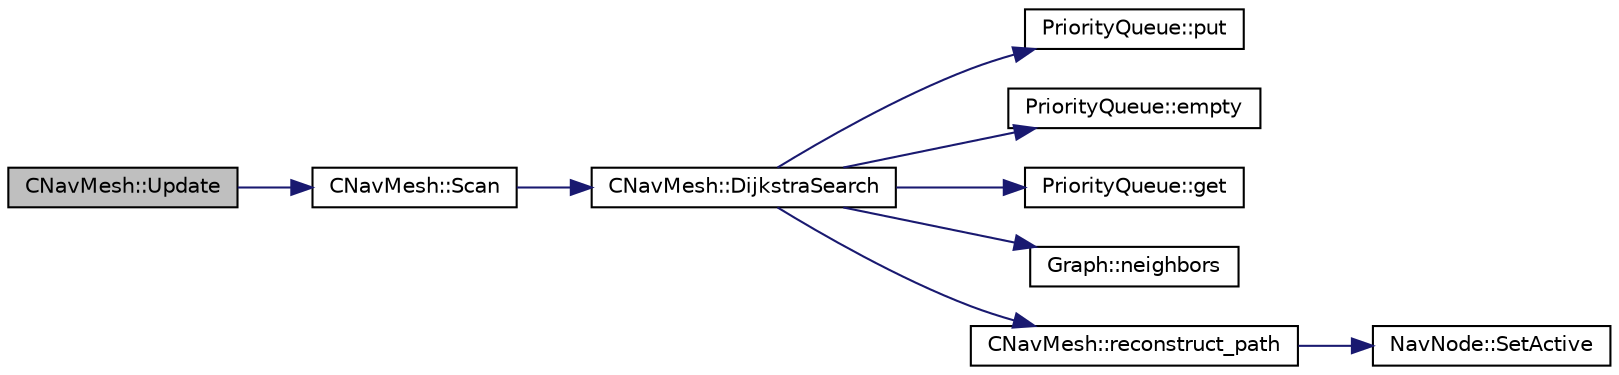 digraph "CNavMesh::Update"
{
 // LATEX_PDF_SIZE
  edge [fontname="Helvetica",fontsize="10",labelfontname="Helvetica",labelfontsize="10"];
  node [fontname="Helvetica",fontsize="10",shape=record];
  rankdir="LR";
  Node81 [label="CNavMesh::Update",height=0.2,width=0.4,color="black", fillcolor="grey75", style="filled", fontcolor="black",tooltip="Updates ongoing behaviour each frame."];
  Node81 -> Node82 [color="midnightblue",fontsize="10",style="solid",fontname="Helvetica"];
  Node82 [label="CNavMesh::Scan",height=0.2,width=0.4,color="black", fillcolor="white", style="filled",URL="$class_c_nav_mesh.html#a0ed54842a6deeb8a794d2b04589a4538",tooltip="runs a dijkstra scan from the first node to the node on the current index"];
  Node82 -> Node83 [color="midnightblue",fontsize="10",style="solid",fontname="Helvetica"];
  Node83 [label="CNavMesh::DijkstraSearch",height=0.2,width=0.4,color="black", fillcolor="white", style="filled",URL="$class_c_nav_mesh.html#a5bde3111b8138c7900b3a8d992acec5f",tooltip="Runs a Dijkstra Search, note: we dont need to pass the graph."];
  Node83 -> Node84 [color="midnightblue",fontsize="10",style="solid",fontname="Helvetica"];
  Node84 [label="PriorityQueue::put",height=0.2,width=0.4,color="black", fillcolor="white", style="filled",URL="$struct_priority_queue.html#a101c5d9c3dc80a45661c74f7ba6b012c",tooltip=" "];
  Node83 -> Node85 [color="midnightblue",fontsize="10",style="solid",fontname="Helvetica"];
  Node85 [label="PriorityQueue::empty",height=0.2,width=0.4,color="black", fillcolor="white", style="filled",URL="$struct_priority_queue.html#acfd21545d3164cf72a8c896b413c213d",tooltip=" "];
  Node83 -> Node86 [color="midnightblue",fontsize="10",style="solid",fontname="Helvetica"];
  Node86 [label="PriorityQueue::get",height=0.2,width=0.4,color="black", fillcolor="white", style="filled",URL="$struct_priority_queue.html#a3c7dbba355eeed606a509502e22a7451",tooltip=" "];
  Node83 -> Node87 [color="midnightblue",fontsize="10",style="solid",fontname="Helvetica"];
  Node87 [label="Graph::neighbors",height=0.2,width=0.4,color="black", fillcolor="white", style="filled",URL="$struct_graph.html#a73d0f77cd2d30350bb0b1823d6071831",tooltip=" "];
  Node83 -> Node88 [color="midnightblue",fontsize="10",style="solid",fontname="Helvetica"];
  Node88 [label="CNavMesh::reconstruct_path",height=0.2,width=0.4,color="black", fillcolor="white", style="filled",URL="$class_c_nav_mesh.html#a85b9f6074632f635fe501019bc2520e9",tooltip="Reconstructs the calculated path."];
  Node88 -> Node89 [color="midnightblue",fontsize="10",style="solid",fontname="Helvetica"];
  Node89 [label="NavNode::SetActive",height=0.2,width=0.4,color="black", fillcolor="white", style="filled",URL="$class_nav_node.html#a57466fff867f4f0912ec281a0bfdb389",tooltip="Change the active state."];
}
